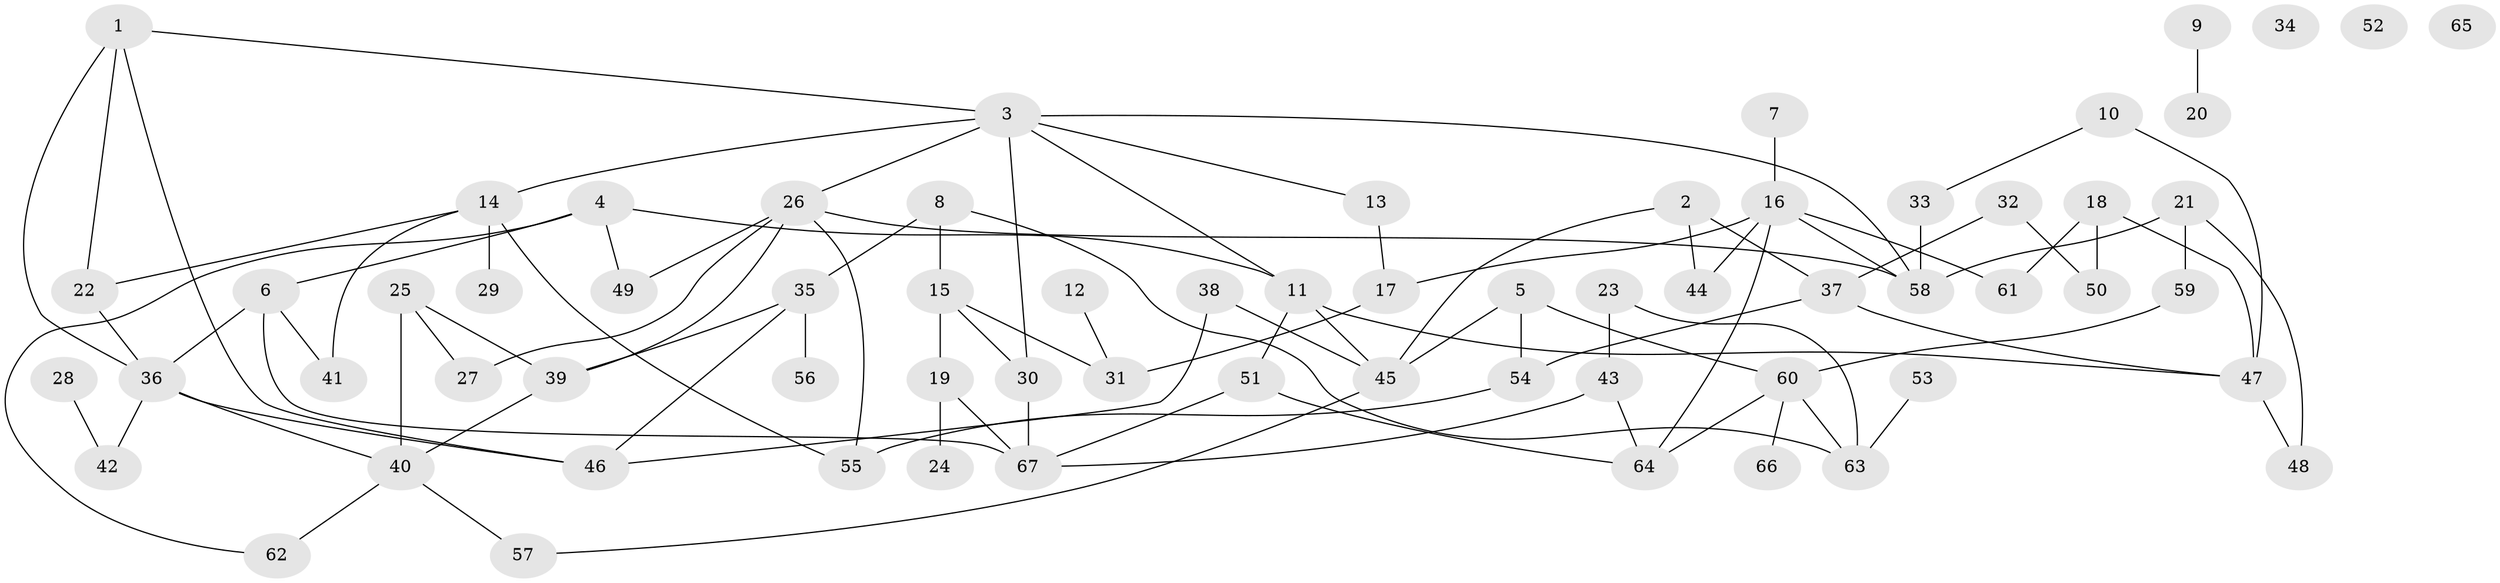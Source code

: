 // coarse degree distribution, {1: 0.16216216216216217, 6: 0.08108108108108109, 3: 0.2702702702702703, 5: 0.10810810810810811, 2: 0.13513513513513514, 4: 0.16216216216216217, 8: 0.02702702702702703, 7: 0.02702702702702703, 9: 0.02702702702702703}
// Generated by graph-tools (version 1.1) at 2025/35/03/04/25 23:35:44]
// undirected, 67 vertices, 97 edges
graph export_dot {
  node [color=gray90,style=filled];
  1;
  2;
  3;
  4;
  5;
  6;
  7;
  8;
  9;
  10;
  11;
  12;
  13;
  14;
  15;
  16;
  17;
  18;
  19;
  20;
  21;
  22;
  23;
  24;
  25;
  26;
  27;
  28;
  29;
  30;
  31;
  32;
  33;
  34;
  35;
  36;
  37;
  38;
  39;
  40;
  41;
  42;
  43;
  44;
  45;
  46;
  47;
  48;
  49;
  50;
  51;
  52;
  53;
  54;
  55;
  56;
  57;
  58;
  59;
  60;
  61;
  62;
  63;
  64;
  65;
  66;
  67;
  1 -- 3;
  1 -- 22;
  1 -- 36;
  1 -- 46;
  2 -- 37;
  2 -- 44;
  2 -- 45;
  3 -- 11;
  3 -- 13;
  3 -- 14;
  3 -- 26;
  3 -- 30;
  3 -- 58;
  4 -- 6;
  4 -- 11;
  4 -- 49;
  4 -- 62;
  5 -- 45;
  5 -- 54;
  5 -- 60;
  6 -- 36;
  6 -- 41;
  6 -- 67;
  7 -- 16;
  8 -- 15;
  8 -- 35;
  8 -- 63;
  9 -- 20;
  10 -- 33;
  10 -- 47;
  11 -- 45;
  11 -- 47;
  11 -- 51;
  12 -- 31;
  13 -- 17;
  14 -- 22;
  14 -- 29;
  14 -- 41;
  14 -- 55;
  15 -- 19;
  15 -- 30;
  15 -- 31;
  16 -- 17;
  16 -- 44;
  16 -- 58;
  16 -- 61;
  16 -- 64;
  17 -- 31;
  18 -- 47;
  18 -- 50;
  18 -- 61;
  19 -- 24;
  19 -- 67;
  21 -- 48;
  21 -- 58;
  21 -- 59;
  22 -- 36;
  23 -- 43;
  23 -- 63;
  25 -- 27;
  25 -- 39;
  25 -- 40;
  26 -- 27;
  26 -- 39;
  26 -- 49;
  26 -- 55;
  26 -- 58;
  28 -- 42;
  30 -- 67;
  32 -- 37;
  32 -- 50;
  33 -- 58;
  35 -- 39;
  35 -- 46;
  35 -- 56;
  36 -- 40;
  36 -- 42;
  36 -- 46;
  37 -- 47;
  37 -- 54;
  38 -- 45;
  38 -- 46;
  39 -- 40;
  40 -- 57;
  40 -- 62;
  43 -- 64;
  43 -- 67;
  45 -- 57;
  47 -- 48;
  51 -- 64;
  51 -- 67;
  53 -- 63;
  54 -- 55;
  59 -- 60;
  60 -- 63;
  60 -- 64;
  60 -- 66;
}
